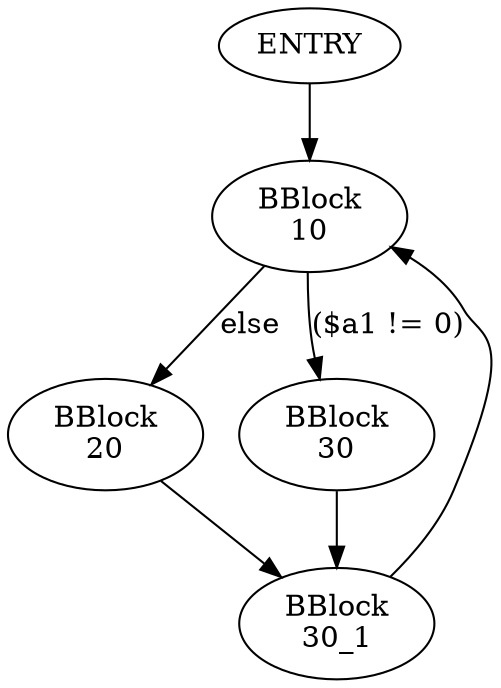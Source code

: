 digraph G {
"ENTRY" -> "10"
"10" [label="BBlock\n10"]
"20" [label="BBlock\n20"]
"30" [label="BBlock\n30"]
"30_1" [label="BBlock\n30_1"]
"10" -> "20" [label="else"]
"10" -> "30" [label="($a1 != 0)"]
"20" -> "30_1"
"30" -> "30_1"
"30_1" -> "10"
}
